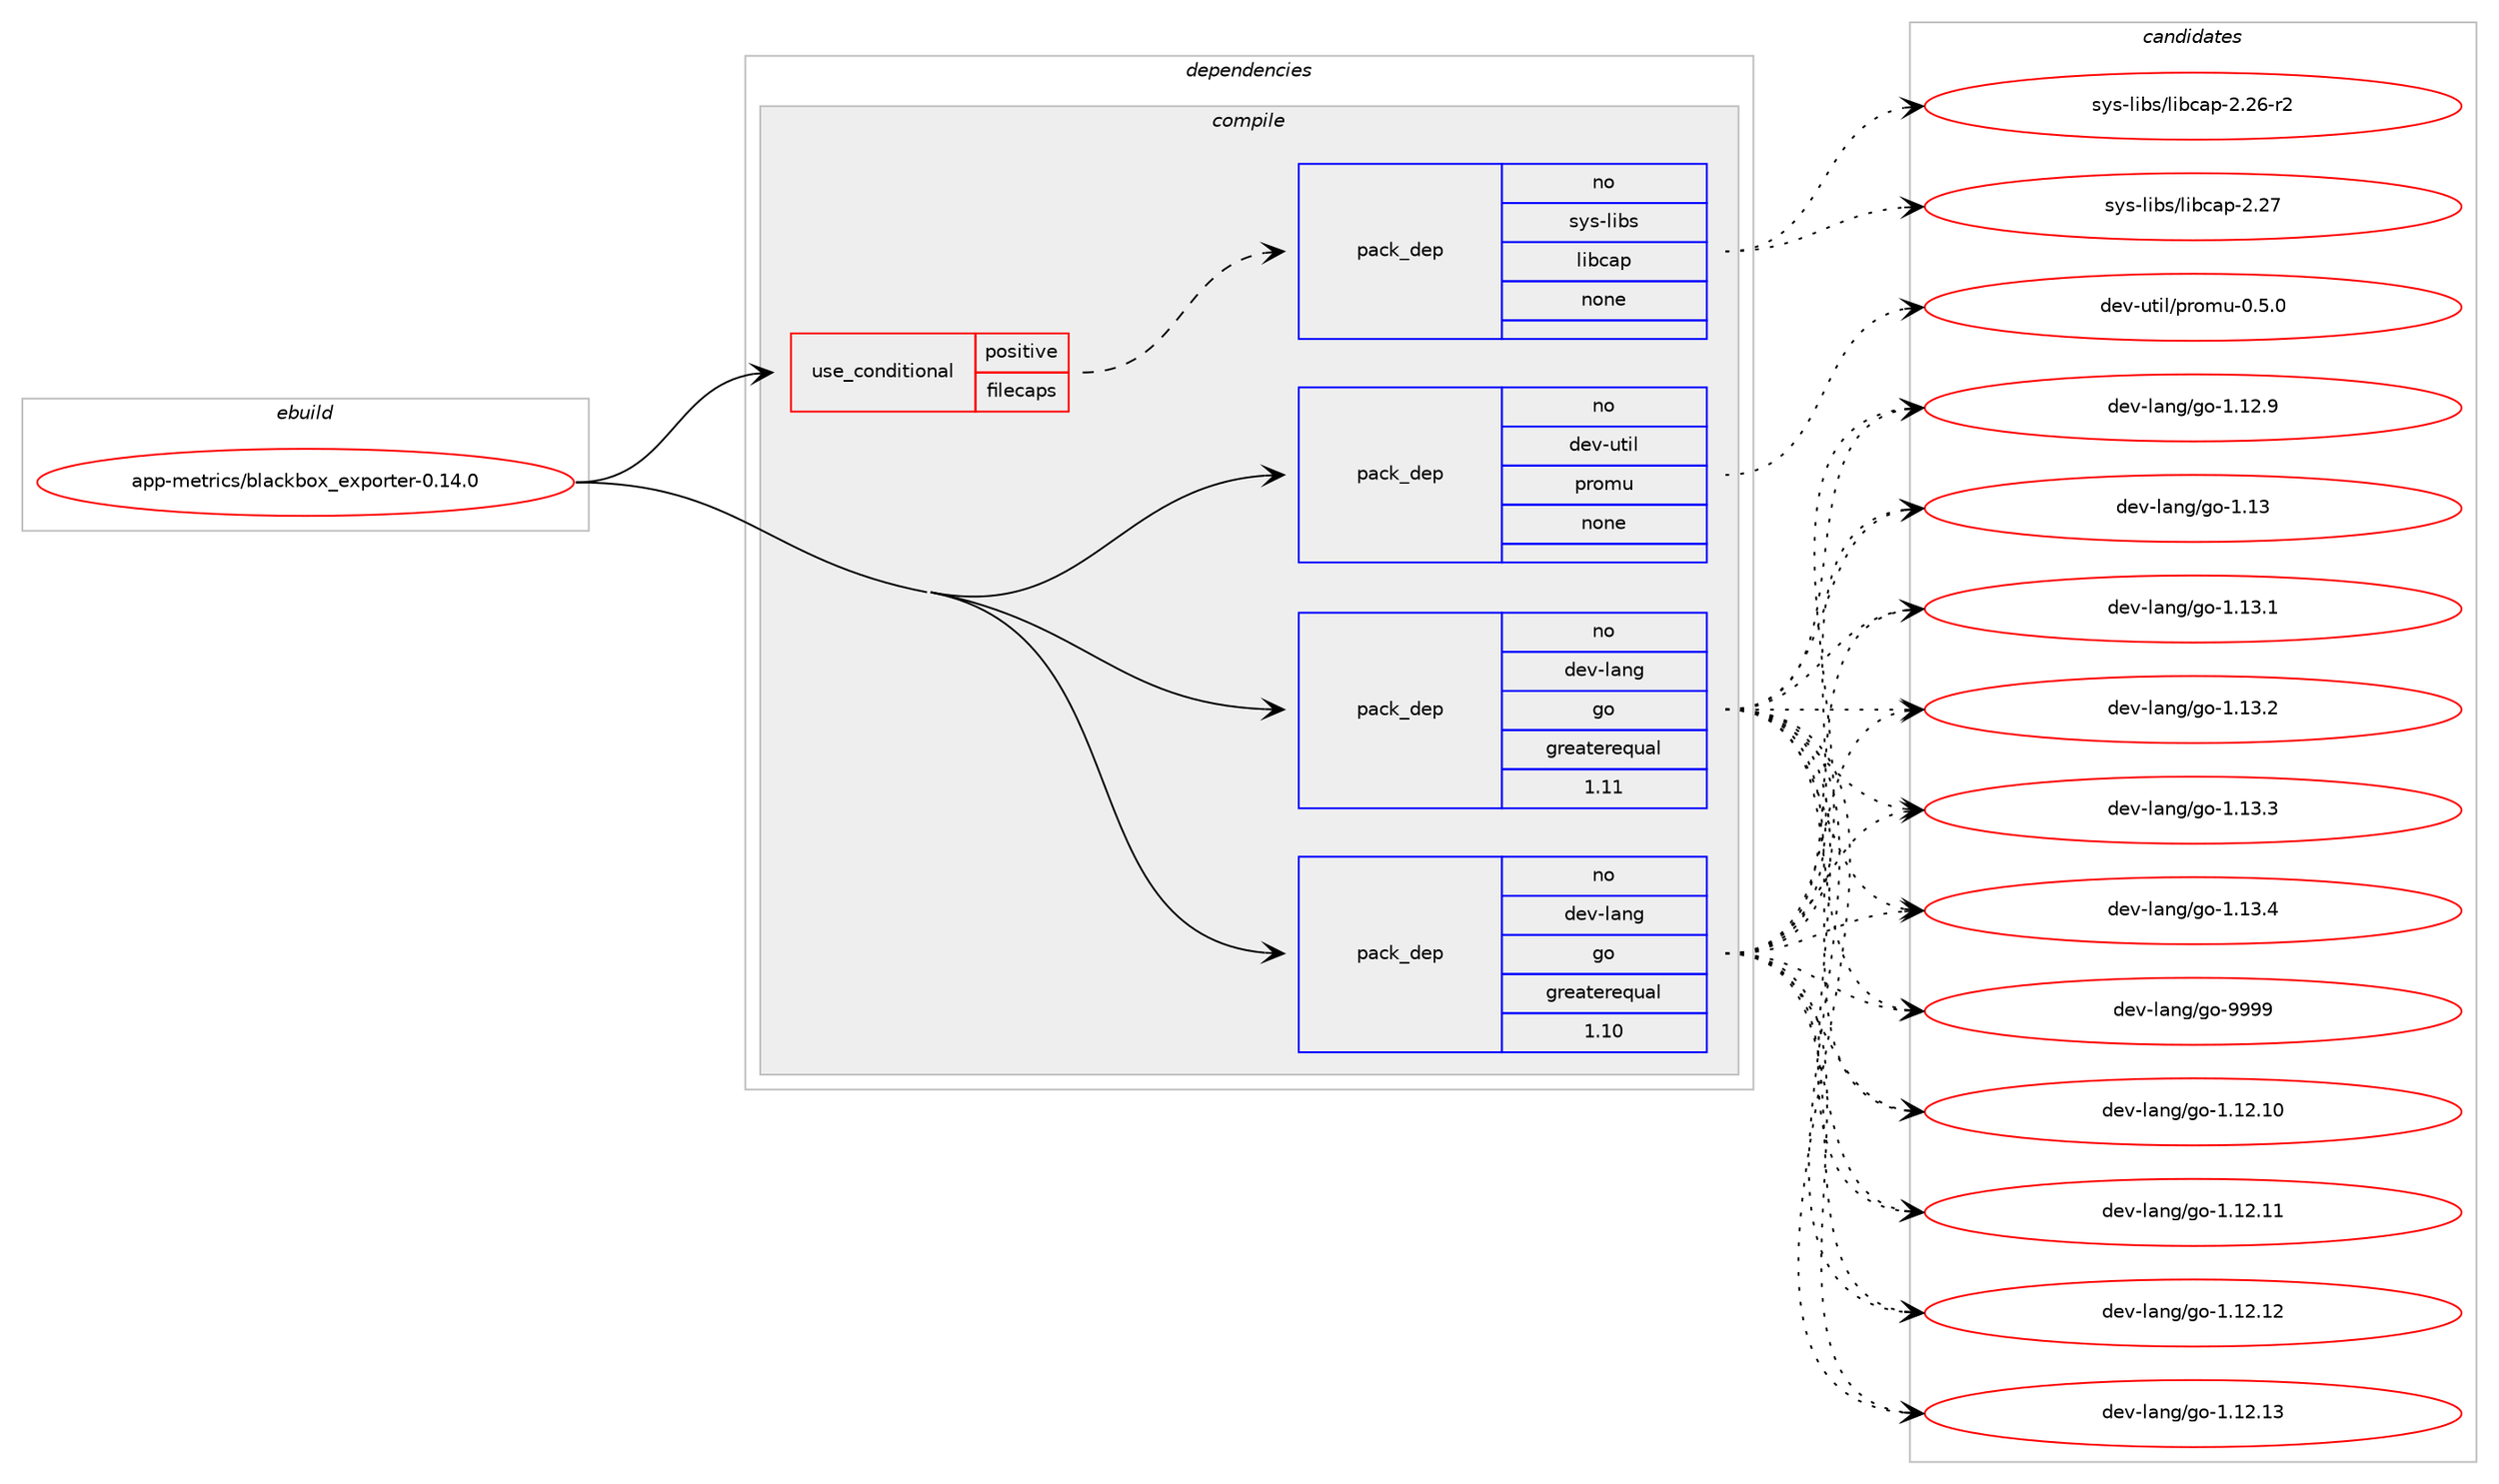 digraph prolog {

# *************
# Graph options
# *************

newrank=true;
concentrate=true;
compound=true;
graph [rankdir=LR,fontname=Helvetica,fontsize=10,ranksep=1.5];#, ranksep=2.5, nodesep=0.2];
edge  [arrowhead=vee];
node  [fontname=Helvetica,fontsize=10];

# **********
# The ebuild
# **********

subgraph cluster_leftcol {
color=gray;
rank=same;
label=<<i>ebuild</i>>;
id [label="app-metrics/blackbox_exporter-0.14.0", color=red, width=4, href="../app-metrics/blackbox_exporter-0.14.0.svg"];
}

# ****************
# The dependencies
# ****************

subgraph cluster_midcol {
color=gray;
label=<<i>dependencies</i>>;
subgraph cluster_compile {
fillcolor="#eeeeee";
style=filled;
label=<<i>compile</i>>;
subgraph cond118635 {
dependency496984 [label=<<TABLE BORDER="0" CELLBORDER="1" CELLSPACING="0" CELLPADDING="4"><TR><TD ROWSPAN="3" CELLPADDING="10">use_conditional</TD></TR><TR><TD>positive</TD></TR><TR><TD>filecaps</TD></TR></TABLE>>, shape=none, color=red];
subgraph pack369375 {
dependency496985 [label=<<TABLE BORDER="0" CELLBORDER="1" CELLSPACING="0" CELLPADDING="4" WIDTH="220"><TR><TD ROWSPAN="6" CELLPADDING="30">pack_dep</TD></TR><TR><TD WIDTH="110">no</TD></TR><TR><TD>sys-libs</TD></TR><TR><TD>libcap</TD></TR><TR><TD>none</TD></TR><TR><TD></TD></TR></TABLE>>, shape=none, color=blue];
}
dependency496984:e -> dependency496985:w [weight=20,style="dashed",arrowhead="vee"];
}
id:e -> dependency496984:w [weight=20,style="solid",arrowhead="vee"];
subgraph pack369376 {
dependency496986 [label=<<TABLE BORDER="0" CELLBORDER="1" CELLSPACING="0" CELLPADDING="4" WIDTH="220"><TR><TD ROWSPAN="6" CELLPADDING="30">pack_dep</TD></TR><TR><TD WIDTH="110">no</TD></TR><TR><TD>dev-lang</TD></TR><TR><TD>go</TD></TR><TR><TD>greaterequal</TD></TR><TR><TD>1.10</TD></TR></TABLE>>, shape=none, color=blue];
}
id:e -> dependency496986:w [weight=20,style="solid",arrowhead="vee"];
subgraph pack369377 {
dependency496987 [label=<<TABLE BORDER="0" CELLBORDER="1" CELLSPACING="0" CELLPADDING="4" WIDTH="220"><TR><TD ROWSPAN="6" CELLPADDING="30">pack_dep</TD></TR><TR><TD WIDTH="110">no</TD></TR><TR><TD>dev-lang</TD></TR><TR><TD>go</TD></TR><TR><TD>greaterequal</TD></TR><TR><TD>1.11</TD></TR></TABLE>>, shape=none, color=blue];
}
id:e -> dependency496987:w [weight=20,style="solid",arrowhead="vee"];
subgraph pack369378 {
dependency496988 [label=<<TABLE BORDER="0" CELLBORDER="1" CELLSPACING="0" CELLPADDING="4" WIDTH="220"><TR><TD ROWSPAN="6" CELLPADDING="30">pack_dep</TD></TR><TR><TD WIDTH="110">no</TD></TR><TR><TD>dev-util</TD></TR><TR><TD>promu</TD></TR><TR><TD>none</TD></TR><TR><TD></TD></TR></TABLE>>, shape=none, color=blue];
}
id:e -> dependency496988:w [weight=20,style="solid",arrowhead="vee"];
}
subgraph cluster_compileandrun {
fillcolor="#eeeeee";
style=filled;
label=<<i>compile and run</i>>;
}
subgraph cluster_run {
fillcolor="#eeeeee";
style=filled;
label=<<i>run</i>>;
}
}

# **************
# The candidates
# **************

subgraph cluster_choices {
rank=same;
color=gray;
label=<<i>candidates</i>>;

subgraph choice369375 {
color=black;
nodesep=1;
choice11512111545108105981154710810598999711245504650544511450 [label="sys-libs/libcap-2.26-r2", color=red, width=4,href="../sys-libs/libcap-2.26-r2.svg"];
choice1151211154510810598115471081059899971124550465055 [label="sys-libs/libcap-2.27", color=red, width=4,href="../sys-libs/libcap-2.27.svg"];
dependency496985:e -> choice11512111545108105981154710810598999711245504650544511450:w [style=dotted,weight="100"];
dependency496985:e -> choice1151211154510810598115471081059899971124550465055:w [style=dotted,weight="100"];
}
subgraph choice369376 {
color=black;
nodesep=1;
choice1001011184510897110103471031114549464950464948 [label="dev-lang/go-1.12.10", color=red, width=4,href="../dev-lang/go-1.12.10.svg"];
choice1001011184510897110103471031114549464950464949 [label="dev-lang/go-1.12.11", color=red, width=4,href="../dev-lang/go-1.12.11.svg"];
choice1001011184510897110103471031114549464950464950 [label="dev-lang/go-1.12.12", color=red, width=4,href="../dev-lang/go-1.12.12.svg"];
choice1001011184510897110103471031114549464950464951 [label="dev-lang/go-1.12.13", color=red, width=4,href="../dev-lang/go-1.12.13.svg"];
choice10010111845108971101034710311145494649504657 [label="dev-lang/go-1.12.9", color=red, width=4,href="../dev-lang/go-1.12.9.svg"];
choice1001011184510897110103471031114549464951 [label="dev-lang/go-1.13", color=red, width=4,href="../dev-lang/go-1.13.svg"];
choice10010111845108971101034710311145494649514649 [label="dev-lang/go-1.13.1", color=red, width=4,href="../dev-lang/go-1.13.1.svg"];
choice10010111845108971101034710311145494649514650 [label="dev-lang/go-1.13.2", color=red, width=4,href="../dev-lang/go-1.13.2.svg"];
choice10010111845108971101034710311145494649514651 [label="dev-lang/go-1.13.3", color=red, width=4,href="../dev-lang/go-1.13.3.svg"];
choice10010111845108971101034710311145494649514652 [label="dev-lang/go-1.13.4", color=red, width=4,href="../dev-lang/go-1.13.4.svg"];
choice1001011184510897110103471031114557575757 [label="dev-lang/go-9999", color=red, width=4,href="../dev-lang/go-9999.svg"];
dependency496986:e -> choice1001011184510897110103471031114549464950464948:w [style=dotted,weight="100"];
dependency496986:e -> choice1001011184510897110103471031114549464950464949:w [style=dotted,weight="100"];
dependency496986:e -> choice1001011184510897110103471031114549464950464950:w [style=dotted,weight="100"];
dependency496986:e -> choice1001011184510897110103471031114549464950464951:w [style=dotted,weight="100"];
dependency496986:e -> choice10010111845108971101034710311145494649504657:w [style=dotted,weight="100"];
dependency496986:e -> choice1001011184510897110103471031114549464951:w [style=dotted,weight="100"];
dependency496986:e -> choice10010111845108971101034710311145494649514649:w [style=dotted,weight="100"];
dependency496986:e -> choice10010111845108971101034710311145494649514650:w [style=dotted,weight="100"];
dependency496986:e -> choice10010111845108971101034710311145494649514651:w [style=dotted,weight="100"];
dependency496986:e -> choice10010111845108971101034710311145494649514652:w [style=dotted,weight="100"];
dependency496986:e -> choice1001011184510897110103471031114557575757:w [style=dotted,weight="100"];
}
subgraph choice369377 {
color=black;
nodesep=1;
choice1001011184510897110103471031114549464950464948 [label="dev-lang/go-1.12.10", color=red, width=4,href="../dev-lang/go-1.12.10.svg"];
choice1001011184510897110103471031114549464950464949 [label="dev-lang/go-1.12.11", color=red, width=4,href="../dev-lang/go-1.12.11.svg"];
choice1001011184510897110103471031114549464950464950 [label="dev-lang/go-1.12.12", color=red, width=4,href="../dev-lang/go-1.12.12.svg"];
choice1001011184510897110103471031114549464950464951 [label="dev-lang/go-1.12.13", color=red, width=4,href="../dev-lang/go-1.12.13.svg"];
choice10010111845108971101034710311145494649504657 [label="dev-lang/go-1.12.9", color=red, width=4,href="../dev-lang/go-1.12.9.svg"];
choice1001011184510897110103471031114549464951 [label="dev-lang/go-1.13", color=red, width=4,href="../dev-lang/go-1.13.svg"];
choice10010111845108971101034710311145494649514649 [label="dev-lang/go-1.13.1", color=red, width=4,href="../dev-lang/go-1.13.1.svg"];
choice10010111845108971101034710311145494649514650 [label="dev-lang/go-1.13.2", color=red, width=4,href="../dev-lang/go-1.13.2.svg"];
choice10010111845108971101034710311145494649514651 [label="dev-lang/go-1.13.3", color=red, width=4,href="../dev-lang/go-1.13.3.svg"];
choice10010111845108971101034710311145494649514652 [label="dev-lang/go-1.13.4", color=red, width=4,href="../dev-lang/go-1.13.4.svg"];
choice1001011184510897110103471031114557575757 [label="dev-lang/go-9999", color=red, width=4,href="../dev-lang/go-9999.svg"];
dependency496987:e -> choice1001011184510897110103471031114549464950464948:w [style=dotted,weight="100"];
dependency496987:e -> choice1001011184510897110103471031114549464950464949:w [style=dotted,weight="100"];
dependency496987:e -> choice1001011184510897110103471031114549464950464950:w [style=dotted,weight="100"];
dependency496987:e -> choice1001011184510897110103471031114549464950464951:w [style=dotted,weight="100"];
dependency496987:e -> choice10010111845108971101034710311145494649504657:w [style=dotted,weight="100"];
dependency496987:e -> choice1001011184510897110103471031114549464951:w [style=dotted,weight="100"];
dependency496987:e -> choice10010111845108971101034710311145494649514649:w [style=dotted,weight="100"];
dependency496987:e -> choice10010111845108971101034710311145494649514650:w [style=dotted,weight="100"];
dependency496987:e -> choice10010111845108971101034710311145494649514651:w [style=dotted,weight="100"];
dependency496987:e -> choice10010111845108971101034710311145494649514652:w [style=dotted,weight="100"];
dependency496987:e -> choice1001011184510897110103471031114557575757:w [style=dotted,weight="100"];
}
subgraph choice369378 {
color=black;
nodesep=1;
choice1001011184511711610510847112114111109117454846534648 [label="dev-util/promu-0.5.0", color=red, width=4,href="../dev-util/promu-0.5.0.svg"];
dependency496988:e -> choice1001011184511711610510847112114111109117454846534648:w [style=dotted,weight="100"];
}
}

}
